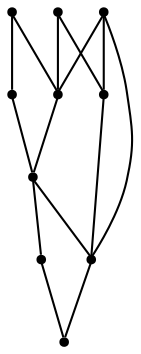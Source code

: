 graph {
  node [shape=point,comment="{\"directed\":false,\"doi\":\"10.1007/978-3-030-35802-0_38\",\"figure\":\"3 (2)\"}"]

  v0 [pos="1079.2344526145084,856.9474342891854"]
  v1 [pos="1061.805614487421,807.1682172124409"]
  v2 [pos="1024.7101505347262,851.1923714899787"]
  v3 [pos="964.6161389487845,747.1552215117533"]
  v4 [pos="959.5101638757915,805.3096777178747"]
  v5 [pos="921.9510449754523,848.1575719637524"]
  v6 [pos="918.0546010925955,805.3096777178746"]
  v7 [pos="805.5200162864141,877.8660981406482"]
  v8 [pos="852.8525001187725,851.1923714899788"]
  v9 [pos="912.9454624958221,747.1552215117533"]

  v7 -- v9 [id="-5",pos="805.5200162864141,877.8660981406482 912.9454624958221,747.1552215117533 912.9454624958221,747.1552215117533 912.9454624958221,747.1552215117533"]
  v7 -- v5 [id="-8",pos="805.5200162864141,877.8660981406482 921.9510449754523,848.1575719637524 921.9510449754523,848.1575719637524 921.9510449754523,848.1575719637524"]
  v8 -- v9 [id="-12",pos="852.8525001187725,851.1923714899788 912.9454624958221,747.1552215117533 912.9454624958221,747.1552215117533 912.9454624958221,747.1552215117533"]
  v8 -- v5 [id="-13",pos="852.8525001187725,851.1923714899788 921.9510449754523,848.1575719637524 921.9510449754523,848.1575719637524 921.9510449754523,848.1575719637524"]
  v8 -- v2 [id="-14",pos="852.8525001187725,851.1923714899788 1024.7101505347262,851.1923714899787 1024.7101505347262,851.1923714899787 1024.7101505347262,851.1923714899787"]
  v5 -- v2 [id="-17",pos="921.9510449754523,848.1575719637524 1024.7101505347262,851.1923714899787 1024.7101505347262,851.1923714899787 1024.7101505347262,851.1923714899787"]
  v9 -- v3 [id="-26",pos="912.9454624958221,747.1552215117533 964.6161389487845,747.1552215117533 964.6161389487845,747.1552215117533 964.6161389487845,747.1552215117533"]
  v6 -- v9 [id="-30",pos="918.0546010925955,805.3096777178746 912.9454624958221,747.1552215117533 912.9454624958221,747.1552215117533 912.9454624958221,747.1552215117533"]
  v6 -- v4 [id="-38",pos="918.0546010925955,805.3096777178746 959.5101638757915,805.3096777178747 959.5101638757915,805.3096777178747 959.5101638757915,805.3096777178747"]
  v4 -- v3 [id="-45",pos="959.5101638757915,805.3096777178747 964.6161389487845,747.1552215117533 964.6161389487845,747.1552215117533 964.6161389487845,747.1552215117533"]
  v3 -- v1 [id="-60",pos="964.6161389487845,747.1552215117533 1061.805614487421,807.1682172124409 1061.805614487421,807.1682172124409 1061.805614487421,807.1682172124409"]
  v3 -- v2 [id="-61",pos="964.6161389487845,747.1552215117533 1024.7101505347262,851.1923714899787 1024.7101505347262,851.1923714899787 1024.7101505347262,851.1923714899787"]
  v2 -- v0 [id="-69",pos="1024.7101505347262,851.1923714899787 1079.2344526145084,856.9474342891854 1079.2344526145084,856.9474342891854 1079.2344526145084,856.9474342891854"]
  v1 -- v0 [id="-76",pos="1061.805614487421,807.1682172124409 1079.2344526145084,856.9474342891854 1079.2344526145084,856.9474342891854 1079.2344526145084,856.9474342891854"]
}